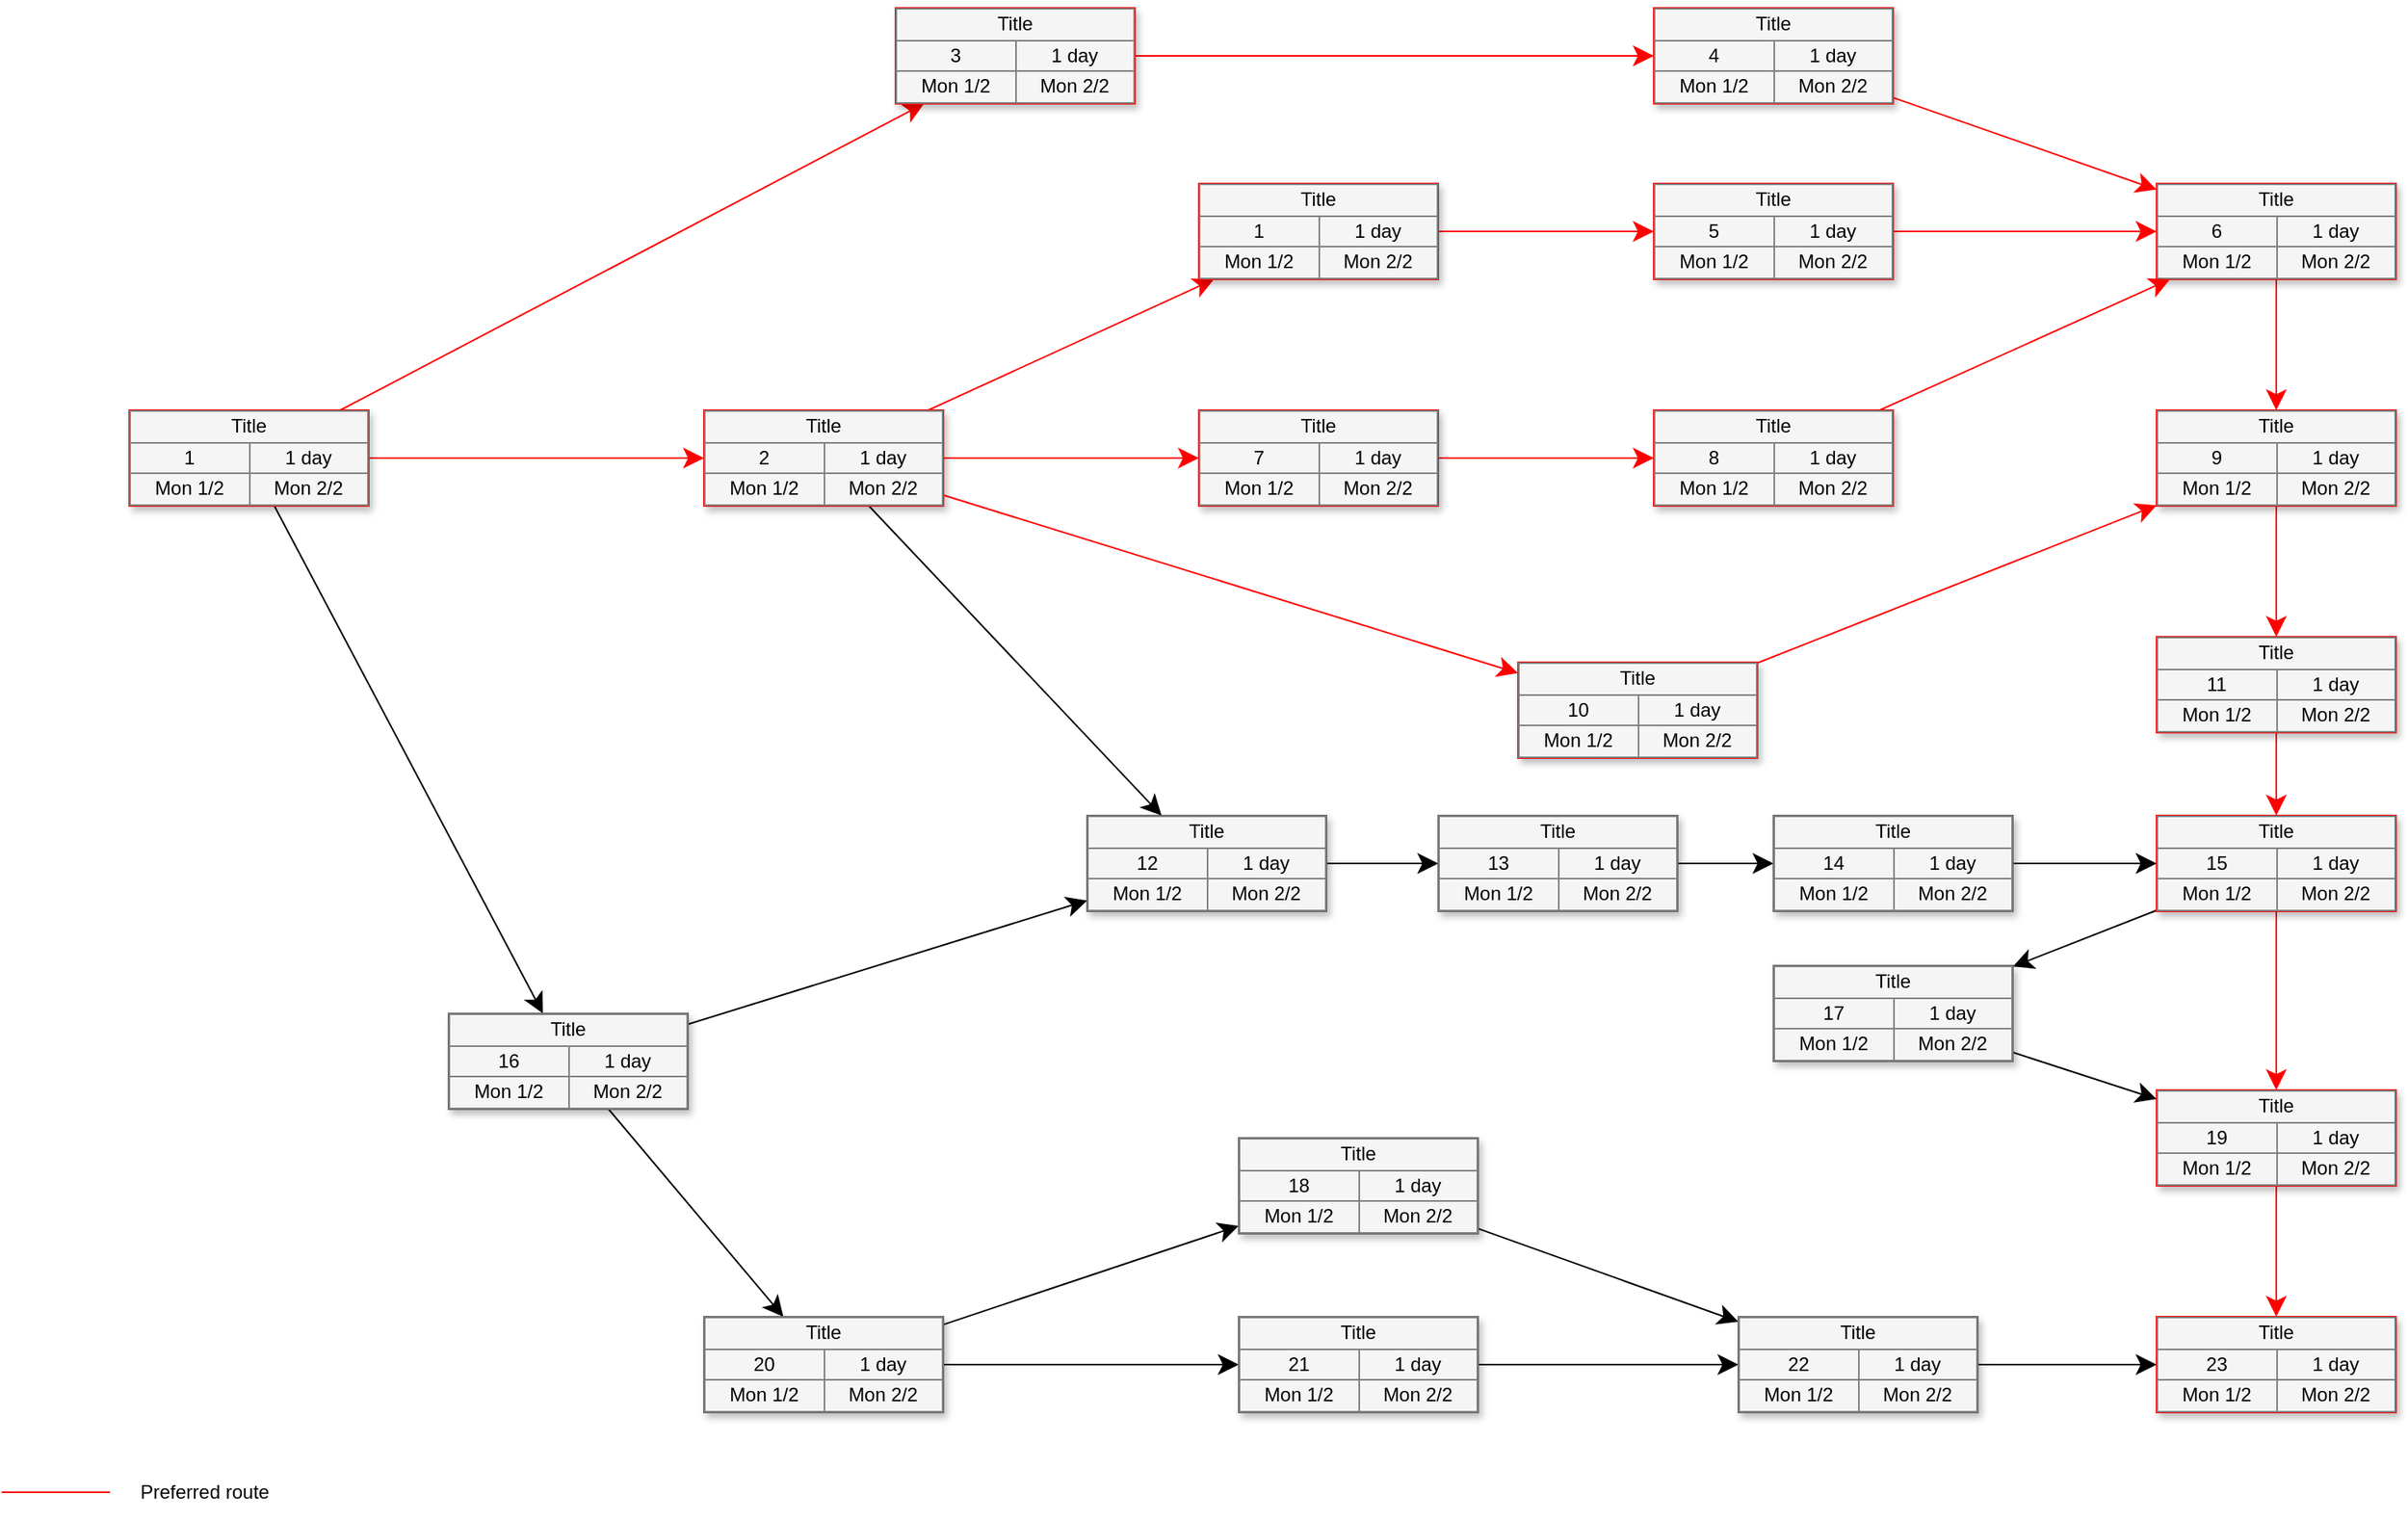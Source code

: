 <mxfile version="14.5.0" type="github"><diagram name="Page-1" id="9c096ad6-e400-ecc8-3e38-643d2caac077"><mxGraphModel dx="1656" dy="822" grid="1" gridSize="10" guides="1" tooltips="1" connect="1" arrows="1" fold="1" page="1" pageScale="1.5" pageWidth="1169" pageHeight="826" background="#ffffff" math="0" shadow="0"><root><mxCell id="0" style=";html=1;"/><mxCell id="1" style=";html=1;" parent="0"/><mxCell id="3cfceab9cabfe5b9-22" style="edgeStyle=none;curved=1;html=1;startSize=10;endArrow=classic;endFill=1;endSize=10;strokeColor=#FF0000;strokeWidth=1;fontSize=12;" parent="1" source="30e23a8a0b95c500-1" target="3cfceab9cabfe5b9-9" edge="1"><mxGeometry relative="1" as="geometry"/></mxCell><mxCell id="3cfceab9cabfe5b9-26" style="edgeStyle=none;curved=1;html=1;startSize=10;endArrow=classic;endFill=1;endSize=10;strokeColor=#FF0000;strokeWidth=1;fontSize=12;" parent="1" source="30e23a8a0b95c500-1" target="3cfceab9cabfe5b9-10" edge="1"><mxGeometry relative="1" as="geometry"/></mxCell><mxCell id="3cfceab9cabfe5b9-37" style="edgeStyle=none;curved=1;html=1;startSize=10;endArrow=classic;endFill=1;endSize=10;strokeWidth=1;fontSize=12;" parent="1" source="30e23a8a0b95c500-1" target="3cfceab9cabfe5b9-11" edge="1"><mxGeometry relative="1" as="geometry"/></mxCell><mxCell id="30e23a8a0b95c500-1" value="&lt;table border=&quot;1&quot; width=&quot;100%&quot; style=&quot;width: 100% ; height: 100% ; border-collapse: collapse&quot;&gt;&lt;tbody&gt;&lt;tr&gt;&lt;td colspan=&quot;2&quot; align=&quot;center&quot;&gt;&lt;font style=&quot;font-size: 12px;&quot;&gt;Title&lt;/font&gt;&lt;/td&gt;&lt;/tr&gt;&lt;tr&gt;&lt;td align=&quot;center&quot;&gt;&lt;font style=&quot;font-size: 12px;&quot;&gt;1&lt;/font&gt;&lt;/td&gt;&lt;td align=&quot;center&quot;&gt;&lt;font style=&quot;font-size: 12px;&quot;&gt;1 day&lt;/font&gt;&lt;/td&gt;&lt;/tr&gt;&lt;tr&gt;&lt;td align=&quot;center&quot;&gt;&lt;font style=&quot;font-size: 12px;&quot;&gt;Mon 1/2&lt;/font&gt;&lt;/td&gt;&lt;td align=&quot;center&quot;&gt;&lt;font style=&quot;font-size: 12px;&quot;&gt;Mon 2/2&lt;/font&gt;&lt;/td&gt;&lt;/tr&gt;&lt;/tbody&gt;&lt;/table&gt;" style="text;html=1;strokeColor=#FF0000;fillColor=#f5f5f5;overflow=fill;rounded=0;shadow=1;fontSize=12;align=center;" parent="1" vertex="1"><mxGeometry x="167" y="432" width="150" height="60" as="geometry"/></mxCell><mxCell id="3cfceab9cabfe5b9-36" style="edgeStyle=none;curved=1;html=1;startSize=10;endArrow=classic;endFill=1;endSize=10;strokeColor=#FF0000;strokeWidth=1;fontSize=12;" parent="1" source="3cfceab9cabfe5b9-2" target="3cfceab9cabfe5b9-16" edge="1"><mxGeometry relative="1" as="geometry"/></mxCell><mxCell id="3cfceab9cabfe5b9-2" value="&lt;table border=&quot;1&quot; width=&quot;100%&quot; style=&quot;width: 100% ; height: 100% ; border-collapse: collapse&quot;&gt;&lt;tbody&gt;&lt;tr&gt;&lt;td colspan=&quot;2&quot; align=&quot;center&quot;&gt;&lt;font style=&quot;font-size: 12px&quot;&gt;Title&lt;/font&gt;&lt;/td&gt;&lt;/tr&gt;&lt;tr&gt;&lt;td align=&quot;center&quot;&gt;19&lt;/td&gt;&lt;td align=&quot;center&quot;&gt;&lt;font style=&quot;font-size: 12px&quot;&gt;1 day&lt;/font&gt;&lt;/td&gt;&lt;/tr&gt;&lt;tr&gt;&lt;td align=&quot;center&quot;&gt;&lt;font style=&quot;font-size: 12px&quot;&gt;Mon 1/2&lt;/font&gt;&lt;/td&gt;&lt;td align=&quot;center&quot;&gt;&lt;font style=&quot;font-size: 12px&quot;&gt;Mon 2/2&lt;/font&gt;&lt;/td&gt;&lt;/tr&gt;&lt;/tbody&gt;&lt;/table&gt;" style="text;html=1;strokeColor=#FF0000;fillColor=#f5f5f5;overflow=fill;rounded=0;shadow=1;fontSize=12;align=center;" parent="1" vertex="1"><mxGeometry x="1437" y="858" width="150" height="60" as="geometry"/></mxCell><mxCell id="3cfceab9cabfe5b9-35" style="edgeStyle=none;curved=1;html=1;startSize=10;endArrow=classic;endFill=1;endSize=10;strokeColor=#FF0000;strokeWidth=1;fontSize=12;" parent="1" source="3cfceab9cabfe5b9-3" target="3cfceab9cabfe5b9-2" edge="1"><mxGeometry relative="1" as="geometry"/></mxCell><mxCell id="3cfceab9cabfe5b9-51" style="edgeStyle=none;curved=1;html=1;startSize=10;endArrow=classic;endFill=1;endSize=10;strokeWidth=1;fontSize=12;" parent="1" source="3cfceab9cabfe5b9-3" target="3cfceab9cabfe5b9-52" edge="1"><mxGeometry relative="1" as="geometry"><mxPoint x="1397" y="700" as="targetPoint"/></mxGeometry></mxCell><mxCell id="3cfceab9cabfe5b9-3" value="&lt;table border=&quot;1&quot; width=&quot;100%&quot; style=&quot;width: 100% ; height: 100% ; border-collapse: collapse&quot;&gt;&lt;tbody&gt;&lt;tr&gt;&lt;td colspan=&quot;2&quot; align=&quot;center&quot;&gt;&lt;font style=&quot;font-size: 12px&quot;&gt;Title&lt;/font&gt;&lt;/td&gt;&lt;/tr&gt;&lt;tr&gt;&lt;td align=&quot;center&quot;&gt;15&lt;/td&gt;&lt;td align=&quot;center&quot;&gt;&lt;font style=&quot;font-size: 12px&quot;&gt;1 day&lt;/font&gt;&lt;/td&gt;&lt;/tr&gt;&lt;tr&gt;&lt;td align=&quot;center&quot;&gt;&lt;font style=&quot;font-size: 12px&quot;&gt;Mon 1/2&lt;/font&gt;&lt;/td&gt;&lt;td align=&quot;center&quot;&gt;&lt;font style=&quot;font-size: 12px&quot;&gt;Mon 2/2&lt;/font&gt;&lt;/td&gt;&lt;/tr&gt;&lt;/tbody&gt;&lt;/table&gt;" style="text;html=1;strokeColor=#FF0000;fillColor=#f5f5f5;overflow=fill;rounded=0;shadow=1;fontSize=12;align=center;" parent="1" vertex="1"><mxGeometry x="1437" y="686" width="150" height="60" as="geometry"/></mxCell><mxCell id="3cfceab9cabfe5b9-34" style="edgeStyle=none;curved=1;html=1;startSize=10;endArrow=classic;endFill=1;endSize=10;strokeColor=#FF0000;strokeWidth=1;fontSize=12;" parent="1" source="3cfceab9cabfe5b9-4" target="3cfceab9cabfe5b9-3" edge="1"><mxGeometry relative="1" as="geometry"/></mxCell><mxCell id="3cfceab9cabfe5b9-4" value="&lt;table border=&quot;1&quot; width=&quot;100%&quot; style=&quot;width: 100% ; height: 100% ; border-collapse: collapse&quot;&gt;&lt;tbody&gt;&lt;tr&gt;&lt;td colspan=&quot;2&quot; align=&quot;center&quot;&gt;&lt;font style=&quot;font-size: 12px&quot;&gt;Title&lt;/font&gt;&lt;/td&gt;&lt;/tr&gt;&lt;tr&gt;&lt;td align=&quot;center&quot;&gt;&lt;font style=&quot;font-size: 12px&quot;&gt;11&lt;/font&gt;&lt;/td&gt;&lt;td align=&quot;center&quot;&gt;&lt;font style=&quot;font-size: 12px&quot;&gt;1 day&lt;/font&gt;&lt;/td&gt;&lt;/tr&gt;&lt;tr&gt;&lt;td align=&quot;center&quot;&gt;&lt;font style=&quot;font-size: 12px&quot;&gt;Mon 1/2&lt;/font&gt;&lt;/td&gt;&lt;td align=&quot;center&quot;&gt;&lt;font style=&quot;font-size: 12px&quot;&gt;Mon 2/2&lt;/font&gt;&lt;/td&gt;&lt;/tr&gt;&lt;/tbody&gt;&lt;/table&gt;" style="text;html=1;strokeColor=#FF0000;fillColor=#f5f5f5;overflow=fill;rounded=0;shadow=1;fontSize=12;align=center;" parent="1" vertex="1"><mxGeometry x="1437" y="574" width="150" height="60" as="geometry"/></mxCell><mxCell id="3cfceab9cabfe5b9-33" style="edgeStyle=none;curved=1;html=1;startSize=10;endArrow=classic;endFill=1;endSize=10;strokeColor=#FF0000;strokeWidth=1;fontSize=12;" parent="1" source="3cfceab9cabfe5b9-5" target="3cfceab9cabfe5b9-4" edge="1"><mxGeometry relative="1" as="geometry"/></mxCell><mxCell id="3cfceab9cabfe5b9-5" value="&lt;table border=&quot;1&quot; width=&quot;100%&quot; style=&quot;width: 100% ; height: 100% ; border-collapse: collapse&quot;&gt;&lt;tbody&gt;&lt;tr&gt;&lt;td colspan=&quot;2&quot; align=&quot;center&quot;&gt;&lt;font style=&quot;font-size: 12px&quot;&gt;Title&lt;/font&gt;&lt;/td&gt;&lt;/tr&gt;&lt;tr&gt;&lt;td align=&quot;center&quot;&gt;9&lt;/td&gt;&lt;td align=&quot;center&quot;&gt;&lt;font style=&quot;font-size: 12px&quot;&gt;1 day&lt;/font&gt;&lt;/td&gt;&lt;/tr&gt;&lt;tr&gt;&lt;td align=&quot;center&quot;&gt;&lt;font style=&quot;font-size: 12px&quot;&gt;Mon 1/2&lt;/font&gt;&lt;/td&gt;&lt;td align=&quot;center&quot;&gt;&lt;font style=&quot;font-size: 12px&quot;&gt;Mon 2/2&lt;/font&gt;&lt;/td&gt;&lt;/tr&gt;&lt;/tbody&gt;&lt;/table&gt;" style="text;html=1;strokeColor=#FF0000;fillColor=#f5f5f5;overflow=fill;rounded=0;shadow=1;fontSize=12;align=center;" parent="1" vertex="1"><mxGeometry x="1437" y="432" width="150" height="60" as="geometry"/></mxCell><mxCell id="3cfceab9cabfe5b9-24" style="edgeStyle=none;curved=1;html=1;startSize=10;endArrow=classic;endFill=1;endSize=10;strokeColor=#FF0000;strokeWidth=1;fontSize=12;" parent="1" source="3cfceab9cabfe5b9-6" target="3cfceab9cabfe5b9-14" edge="1"><mxGeometry relative="1" as="geometry"/></mxCell><mxCell id="3cfceab9cabfe5b9-6" value="&lt;table border=&quot;1&quot; width=&quot;100%&quot; style=&quot;width: 100% ; height: 100% ; border-collapse: collapse&quot;&gt;&lt;tbody&gt;&lt;tr&gt;&lt;td colspan=&quot;2&quot; align=&quot;center&quot;&gt;&lt;font style=&quot;font-size: 12px&quot;&gt;Title&lt;/font&gt;&lt;/td&gt;&lt;/tr&gt;&lt;tr&gt;&lt;td align=&quot;center&quot;&gt;4&lt;/td&gt;&lt;td align=&quot;center&quot;&gt;&lt;font style=&quot;font-size: 12px&quot;&gt;1 day&lt;/font&gt;&lt;/td&gt;&lt;/tr&gt;&lt;tr&gt;&lt;td align=&quot;center&quot;&gt;&lt;font style=&quot;font-size: 12px&quot;&gt;Mon 1/2&lt;/font&gt;&lt;/td&gt;&lt;td align=&quot;center&quot;&gt;&lt;font style=&quot;font-size: 12px&quot;&gt;Mon 2/2&lt;/font&gt;&lt;/td&gt;&lt;/tr&gt;&lt;/tbody&gt;&lt;/table&gt;" style="text;html=1;strokeColor=#FF0000;fillColor=#f5f5f5;overflow=fill;rounded=0;shadow=1;fontSize=12;align=center;" parent="1" vertex="1"><mxGeometry x="1122" y="180" width="150" height="60" as="geometry"/></mxCell><mxCell id="3cfceab9cabfe5b9-48" style="edgeStyle=none;curved=1;html=1;startSize=10;endArrow=classic;endFill=1;endSize=10;strokeWidth=1;fontSize=12;" parent="1" source="3cfceab9cabfe5b9-7" target="3cfceab9cabfe5b9-46" edge="1"><mxGeometry relative="1" as="geometry"/></mxCell><mxCell id="3cfceab9cabfe5b9-7" value="&lt;table border=&quot;1&quot; width=&quot;100%&quot; style=&quot;width: 100% ; height: 100% ; border-collapse: collapse&quot;&gt;&lt;tbody&gt;&lt;tr&gt;&lt;td colspan=&quot;2&quot; align=&quot;center&quot;&gt;&lt;font style=&quot;font-size: 12px&quot;&gt;Title&lt;/font&gt;&lt;/td&gt;&lt;/tr&gt;&lt;tr&gt;&lt;td align=&quot;center&quot;&gt;&lt;font style=&quot;font-size: 12px&quot;&gt;12&lt;/font&gt;&lt;/td&gt;&lt;td align=&quot;center&quot;&gt;&lt;font style=&quot;font-size: 12px&quot;&gt;1 day&lt;/font&gt;&lt;/td&gt;&lt;/tr&gt;&lt;tr&gt;&lt;td align=&quot;center&quot;&gt;&lt;font style=&quot;font-size: 12px&quot;&gt;Mon 1/2&lt;/font&gt;&lt;/td&gt;&lt;td align=&quot;center&quot;&gt;&lt;font style=&quot;font-size: 12px&quot;&gt;Mon 2/2&lt;/font&gt;&lt;/td&gt;&lt;/tr&gt;&lt;/tbody&gt;&lt;/table&gt;" style="text;html=1;strokeColor=#666666;fillColor=#f5f5f5;overflow=fill;rounded=0;shadow=1;fontSize=12;align=center;" parent="1" vertex="1"><mxGeometry x="767" y="686" width="150" height="60" as="geometry"/></mxCell><mxCell id="3cfceab9cabfe5b9-30" style="edgeStyle=none;curved=1;html=1;startSize=10;endArrow=classic;endFill=1;endSize=10;strokeColor=#FF0000;strokeWidth=1;fontSize=12;" parent="1" source="3cfceab9cabfe5b9-8" target="3cfceab9cabfe5b9-18" edge="1"><mxGeometry relative="1" as="geometry"/></mxCell><mxCell id="3cfceab9cabfe5b9-8" value="&lt;table border=&quot;1&quot; width=&quot;100%&quot; style=&quot;width: 100% ; height: 100% ; border-collapse: collapse&quot;&gt;&lt;tbody&gt;&lt;tr&gt;&lt;td colspan=&quot;2&quot; align=&quot;center&quot;&gt;&lt;font style=&quot;font-size: 12px&quot;&gt;Title&lt;/font&gt;&lt;/td&gt;&lt;/tr&gt;&lt;tr&gt;&lt;td align=&quot;center&quot;&gt;7&lt;/td&gt;&lt;td align=&quot;center&quot;&gt;&lt;font style=&quot;font-size: 12px&quot;&gt;1 day&lt;/font&gt;&lt;/td&gt;&lt;/tr&gt;&lt;tr&gt;&lt;td align=&quot;center&quot;&gt;&lt;font style=&quot;font-size: 12px&quot;&gt;Mon 1/2&lt;/font&gt;&lt;/td&gt;&lt;td align=&quot;center&quot;&gt;&lt;font style=&quot;font-size: 12px&quot;&gt;Mon 2/2&lt;/font&gt;&lt;/td&gt;&lt;/tr&gt;&lt;/tbody&gt;&lt;/table&gt;" style="text;html=1;strokeColor=#FF0000;fillColor=#f5f5f5;overflow=fill;rounded=0;shadow=1;fontSize=12;align=center;" parent="1" vertex="1"><mxGeometry x="837" y="432" width="150" height="60" as="geometry"/></mxCell><mxCell id="3cfceab9cabfe5b9-23" style="edgeStyle=none;curved=1;html=1;startSize=10;endArrow=classic;endFill=1;endSize=10;strokeColor=#FF0000;strokeWidth=1;fontSize=12;" parent="1" source="3cfceab9cabfe5b9-9" target="3cfceab9cabfe5b9-6" edge="1"><mxGeometry relative="1" as="geometry"/></mxCell><mxCell id="3cfceab9cabfe5b9-9" value="&lt;table border=&quot;1&quot; width=&quot;100%&quot; style=&quot;width: 100% ; height: 100% ; border-collapse: collapse&quot;&gt;&lt;tbody&gt;&lt;tr&gt;&lt;td colspan=&quot;2&quot; align=&quot;center&quot;&gt;&lt;font style=&quot;font-size: 12px&quot;&gt;Title&lt;/font&gt;&lt;/td&gt;&lt;/tr&gt;&lt;tr&gt;&lt;td align=&quot;center&quot;&gt;3&lt;/td&gt;&lt;td align=&quot;center&quot;&gt;&lt;font style=&quot;font-size: 12px&quot;&gt;1 day&lt;/font&gt;&lt;/td&gt;&lt;/tr&gt;&lt;tr&gt;&lt;td align=&quot;center&quot;&gt;&lt;font style=&quot;font-size: 12px&quot;&gt;Mon 1/2&lt;/font&gt;&lt;/td&gt;&lt;td align=&quot;center&quot;&gt;&lt;font style=&quot;font-size: 12px&quot;&gt;Mon 2/2&lt;/font&gt;&lt;/td&gt;&lt;/tr&gt;&lt;/tbody&gt;&lt;/table&gt;" style="text;html=1;strokeColor=#FF0000;fillColor=#f5f5f5;overflow=fill;rounded=0;shadow=1;fontSize=12;align=center;" parent="1" vertex="1"><mxGeometry x="647" y="180" width="150" height="60" as="geometry"/></mxCell><mxCell id="3cfceab9cabfe5b9-27" style="edgeStyle=none;curved=1;html=1;startSize=10;endArrow=classic;endFill=1;endSize=10;strokeColor=#FF0000;strokeWidth=1;fontSize=12;" parent="1" source="3cfceab9cabfe5b9-10" target="3cfceab9cabfe5b9-12" edge="1"><mxGeometry relative="1" as="geometry"/></mxCell><mxCell id="3cfceab9cabfe5b9-29" style="edgeStyle=none;curved=1;html=1;startSize=10;endArrow=classic;endFill=1;endSize=10;strokeColor=#FF0000;strokeWidth=1;fontSize=12;" parent="1" source="3cfceab9cabfe5b9-10" target="3cfceab9cabfe5b9-8" edge="1"><mxGeometry relative="1" as="geometry"/></mxCell><mxCell id="3cfceab9cabfe5b9-43" style="edgeStyle=none;curved=1;html=1;startSize=10;endArrow=classic;endFill=1;endSize=10;strokeColor=#FF0000;strokeWidth=1;fontSize=12;" parent="1" source="3cfceab9cabfe5b9-10" target="3cfceab9cabfe5b9-13" edge="1"><mxGeometry relative="1" as="geometry"/></mxCell><mxCell id="3cfceab9cabfe5b9-45" style="edgeStyle=none;curved=1;html=1;startSize=10;endArrow=classic;endFill=1;endSize=10;strokeWidth=1;fontSize=12;" parent="1" source="3cfceab9cabfe5b9-10" target="3cfceab9cabfe5b9-7" edge="1"><mxGeometry relative="1" as="geometry"/></mxCell><mxCell id="3cfceab9cabfe5b9-10" value="&lt;table border=&quot;1&quot; width=&quot;100%&quot; style=&quot;width: 100% ; height: 100% ; border-collapse: collapse&quot;&gt;&lt;tbody&gt;&lt;tr&gt;&lt;td colspan=&quot;2&quot; align=&quot;center&quot;&gt;&lt;font style=&quot;font-size: 12px&quot;&gt;Title&lt;/font&gt;&lt;/td&gt;&lt;/tr&gt;&lt;tr&gt;&lt;td align=&quot;center&quot;&gt;2&lt;/td&gt;&lt;td align=&quot;center&quot;&gt;&lt;font style=&quot;font-size: 12px&quot;&gt;1 day&lt;/font&gt;&lt;/td&gt;&lt;/tr&gt;&lt;tr&gt;&lt;td align=&quot;center&quot;&gt;&lt;font style=&quot;font-size: 12px&quot;&gt;Mon 1/2&lt;/font&gt;&lt;/td&gt;&lt;td align=&quot;center&quot;&gt;&lt;font style=&quot;font-size: 12px&quot;&gt;Mon 2/2&lt;/font&gt;&lt;/td&gt;&lt;/tr&gt;&lt;/tbody&gt;&lt;/table&gt;" style="text;html=1;strokeColor=#FF0000;fillColor=#f5f5f5;overflow=fill;rounded=0;shadow=1;fontSize=12;align=center;" parent="1" vertex="1"><mxGeometry x="527" y="432.0" width="150" height="60" as="geometry"/></mxCell><mxCell id="3cfceab9cabfe5b9-38" style="edgeStyle=none;curved=1;html=1;startSize=10;endArrow=classic;endFill=1;endSize=10;strokeWidth=1;fontSize=12;" parent="1" source="3cfceab9cabfe5b9-11" target="3cfceab9cabfe5b9-15" edge="1"><mxGeometry relative="1" as="geometry"/></mxCell><mxCell id="3cfceab9cabfe5b9-58" style="edgeStyle=none;curved=1;html=1;startSize=10;endArrow=classic;endFill=1;endSize=10;strokeWidth=1;fontSize=12;" parent="1" source="3cfceab9cabfe5b9-11" target="3cfceab9cabfe5b9-7" edge="1"><mxGeometry relative="1" as="geometry"/></mxCell><mxCell id="3cfceab9cabfe5b9-11" value="&lt;table border=&quot;1&quot; width=&quot;100%&quot; style=&quot;width: 100% ; height: 100% ; border-collapse: collapse&quot;&gt;&lt;tbody&gt;&lt;tr&gt;&lt;td colspan=&quot;2&quot; align=&quot;center&quot;&gt;&lt;font style=&quot;font-size: 12px&quot;&gt;Title&lt;/font&gt;&lt;/td&gt;&lt;/tr&gt;&lt;tr&gt;&lt;td align=&quot;center&quot;&gt;16&lt;/td&gt;&lt;td align=&quot;center&quot;&gt;&lt;font style=&quot;font-size: 12px&quot;&gt;1 day&lt;/font&gt;&lt;/td&gt;&lt;/tr&gt;&lt;tr&gt;&lt;td align=&quot;center&quot;&gt;&lt;font style=&quot;font-size: 12px&quot;&gt;Mon 1/2&lt;/font&gt;&lt;/td&gt;&lt;td align=&quot;center&quot;&gt;&lt;font style=&quot;font-size: 12px&quot;&gt;Mon 2/2&lt;/font&gt;&lt;/td&gt;&lt;/tr&gt;&lt;/tbody&gt;&lt;/table&gt;" style="text;html=1;strokeColor=#666666;fillColor=#f5f5f5;overflow=fill;rounded=0;shadow=1;fontSize=12;align=center;" parent="1" vertex="1"><mxGeometry x="367" y="810" width="150" height="60" as="geometry"/></mxCell><mxCell id="3cfceab9cabfe5b9-28" style="edgeStyle=none;curved=1;html=1;startSize=10;endArrow=classic;endFill=1;endSize=10;strokeColor=#FF0000;strokeWidth=1;fontSize=12;" parent="1" source="3cfceab9cabfe5b9-12" target="3cfceab9cabfe5b9-17" edge="1"><mxGeometry relative="1" as="geometry"/></mxCell><mxCell id="3cfceab9cabfe5b9-12" value="&lt;table border=&quot;1&quot; width=&quot;100%&quot; style=&quot;width: 100% ; height: 100% ; border-collapse: collapse&quot;&gt;&lt;tbody&gt;&lt;tr&gt;&lt;td colspan=&quot;2&quot; align=&quot;center&quot;&gt;&lt;font style=&quot;font-size: 12px;&quot;&gt;Title&lt;/font&gt;&lt;/td&gt;&lt;/tr&gt;&lt;tr&gt;&lt;td align=&quot;center&quot;&gt;&lt;font style=&quot;font-size: 12px;&quot;&gt;1&lt;/font&gt;&lt;/td&gt;&lt;td align=&quot;center&quot;&gt;&lt;font style=&quot;font-size: 12px;&quot;&gt;1 day&lt;/font&gt;&lt;/td&gt;&lt;/tr&gt;&lt;tr&gt;&lt;td align=&quot;center&quot;&gt;&lt;font style=&quot;font-size: 12px;&quot;&gt;Mon 1/2&lt;/font&gt;&lt;/td&gt;&lt;td align=&quot;center&quot;&gt;&lt;font style=&quot;font-size: 12px;&quot;&gt;Mon 2/2&lt;/font&gt;&lt;/td&gt;&lt;/tr&gt;&lt;/tbody&gt;&lt;/table&gt;" style="text;html=1;strokeColor=#FF0000;fillColor=#f5f5f5;overflow=fill;rounded=0;shadow=1;fontSize=12;align=center;" parent="1" vertex="1"><mxGeometry x="837" y="290" width="150" height="60" as="geometry"/></mxCell><mxCell id="3cfceab9cabfe5b9-44" style="edgeStyle=none;curved=1;html=1;startSize=10;endArrow=classic;endFill=1;endSize=10;strokeColor=#FF0000;strokeWidth=1;fontSize=12;" parent="1" source="3cfceab9cabfe5b9-13" target="3cfceab9cabfe5b9-5" edge="1"><mxGeometry relative="1" as="geometry"/></mxCell><mxCell id="3cfceab9cabfe5b9-13" value="&lt;table border=&quot;1&quot; width=&quot;100%&quot; style=&quot;width: 100% ; height: 100% ; border-collapse: collapse&quot;&gt;&lt;tbody&gt;&lt;tr&gt;&lt;td colspan=&quot;2&quot; align=&quot;center&quot;&gt;&lt;font style=&quot;font-size: 12px&quot;&gt;Title&lt;/font&gt;&lt;/td&gt;&lt;/tr&gt;&lt;tr&gt;&lt;td align=&quot;center&quot;&gt;10&lt;/td&gt;&lt;td align=&quot;center&quot;&gt;&lt;font style=&quot;font-size: 12px&quot;&gt;1 day&lt;/font&gt;&lt;/td&gt;&lt;/tr&gt;&lt;tr&gt;&lt;td align=&quot;center&quot;&gt;&lt;font style=&quot;font-size: 12px&quot;&gt;Mon 1/2&lt;/font&gt;&lt;/td&gt;&lt;td align=&quot;center&quot;&gt;&lt;font style=&quot;font-size: 12px&quot;&gt;Mon 2/2&lt;/font&gt;&lt;/td&gt;&lt;/tr&gt;&lt;/tbody&gt;&lt;/table&gt;" style="text;html=1;strokeColor=#FF0000;fillColor=#f5f5f5;overflow=fill;rounded=0;shadow=1;fontSize=12;align=center;" parent="1" vertex="1"><mxGeometry x="1037" y="590" width="150" height="60" as="geometry"/></mxCell><mxCell id="3cfceab9cabfe5b9-32" style="edgeStyle=none;curved=1;html=1;startSize=10;endArrow=classic;endFill=1;endSize=10;strokeColor=#FF0000;strokeWidth=1;fontSize=12;" parent="1" source="3cfceab9cabfe5b9-14" target="3cfceab9cabfe5b9-5" edge="1"><mxGeometry relative="1" as="geometry"/></mxCell><mxCell id="3cfceab9cabfe5b9-14" value="&lt;table border=&quot;1&quot; width=&quot;100%&quot; style=&quot;width: 100% ; height: 100% ; border-collapse: collapse&quot;&gt;&lt;tbody&gt;&lt;tr&gt;&lt;td colspan=&quot;2&quot; align=&quot;center&quot;&gt;&lt;font style=&quot;font-size: 12px&quot;&gt;Title&lt;/font&gt;&lt;/td&gt;&lt;/tr&gt;&lt;tr&gt;&lt;td align=&quot;center&quot;&gt;6&lt;/td&gt;&lt;td align=&quot;center&quot;&gt;&lt;font style=&quot;font-size: 12px&quot;&gt;1 day&lt;/font&gt;&lt;/td&gt;&lt;/tr&gt;&lt;tr&gt;&lt;td align=&quot;center&quot;&gt;&lt;font style=&quot;font-size: 12px&quot;&gt;Mon 1/2&lt;/font&gt;&lt;/td&gt;&lt;td align=&quot;center&quot;&gt;&lt;font style=&quot;font-size: 12px&quot;&gt;Mon 2/2&lt;/font&gt;&lt;/td&gt;&lt;/tr&gt;&lt;/tbody&gt;&lt;/table&gt;" style="text;html=1;strokeColor=#FF0000;fillColor=#f5f5f5;overflow=fill;rounded=0;shadow=1;fontSize=12;align=center;" parent="1" vertex="1"><mxGeometry x="1437" y="290" width="150" height="60" as="geometry"/></mxCell><mxCell id="3cfceab9cabfe5b9-39" style="edgeStyle=none;curved=1;html=1;startSize=10;endArrow=classic;endFill=1;endSize=10;strokeWidth=1;fontSize=12;" parent="1" source="3cfceab9cabfe5b9-15" target="3cfceab9cabfe5b9-20" edge="1"><mxGeometry relative="1" as="geometry"/></mxCell><mxCell id="3cfceab9cabfe5b9-56" style="edgeStyle=none;curved=1;html=1;startSize=10;endArrow=classic;endFill=1;endSize=10;strokeWidth=1;fontSize=12;" parent="1" source="3cfceab9cabfe5b9-15" target="3cfceab9cabfe5b9-19" edge="1"><mxGeometry relative="1" as="geometry"/></mxCell><mxCell id="3cfceab9cabfe5b9-15" value="&lt;table border=&quot;1&quot; width=&quot;100%&quot; style=&quot;width: 100% ; height: 100% ; border-collapse: collapse&quot;&gt;&lt;tbody&gt;&lt;tr&gt;&lt;td colspan=&quot;2&quot; align=&quot;center&quot;&gt;&lt;font style=&quot;font-size: 12px&quot;&gt;Title&lt;/font&gt;&lt;/td&gt;&lt;/tr&gt;&lt;tr&gt;&lt;td align=&quot;center&quot;&gt;20&lt;/td&gt;&lt;td align=&quot;center&quot;&gt;&lt;font style=&quot;font-size: 12px&quot;&gt;1 day&lt;/font&gt;&lt;/td&gt;&lt;/tr&gt;&lt;tr&gt;&lt;td align=&quot;center&quot;&gt;&lt;font style=&quot;font-size: 12px&quot;&gt;Mon 1/2&lt;/font&gt;&lt;/td&gt;&lt;td align=&quot;center&quot;&gt;&lt;font style=&quot;font-size: 12px&quot;&gt;Mon 2/2&lt;/font&gt;&lt;/td&gt;&lt;/tr&gt;&lt;/tbody&gt;&lt;/table&gt;" style="text;html=1;strokeColor=#666666;fillColor=#f5f5f5;overflow=fill;rounded=0;shadow=1;fontSize=12;align=center;" parent="1" vertex="1"><mxGeometry x="527" y="1000" width="150" height="60" as="geometry"/></mxCell><mxCell id="3cfceab9cabfe5b9-16" value="&lt;table border=&quot;1&quot; width=&quot;100%&quot; style=&quot;width: 100% ; height: 100% ; border-collapse: collapse&quot;&gt;&lt;tbody&gt;&lt;tr&gt;&lt;td colspan=&quot;2&quot; align=&quot;center&quot;&gt;&lt;font style=&quot;font-size: 12px&quot;&gt;Title&lt;/font&gt;&lt;/td&gt;&lt;/tr&gt;&lt;tr&gt;&lt;td align=&quot;center&quot;&gt;23&lt;/td&gt;&lt;td align=&quot;center&quot;&gt;&lt;font style=&quot;font-size: 12px&quot;&gt;1 day&lt;/font&gt;&lt;/td&gt;&lt;/tr&gt;&lt;tr&gt;&lt;td align=&quot;center&quot;&gt;&lt;font style=&quot;font-size: 12px&quot;&gt;Mon 1/2&lt;/font&gt;&lt;/td&gt;&lt;td align=&quot;center&quot;&gt;&lt;font style=&quot;font-size: 12px&quot;&gt;Mon 2/2&lt;/font&gt;&lt;/td&gt;&lt;/tr&gt;&lt;/tbody&gt;&lt;/table&gt;" style="text;html=1;strokeColor=#FF0000;fillColor=#f5f5f5;overflow=fill;rounded=0;shadow=1;fontSize=12;align=center;" parent="1" vertex="1"><mxGeometry x="1437" y="1000" width="150" height="60" as="geometry"/></mxCell><mxCell id="3cfceab9cabfe5b9-25" style="edgeStyle=none;curved=1;html=1;startSize=10;endArrow=classic;endFill=1;endSize=10;strokeColor=#FF0000;strokeWidth=1;fontSize=12;" parent="1" source="3cfceab9cabfe5b9-17" target="3cfceab9cabfe5b9-14" edge="1"><mxGeometry relative="1" as="geometry"/></mxCell><mxCell id="3cfceab9cabfe5b9-17" value="&lt;table border=&quot;1&quot; width=&quot;100%&quot; style=&quot;width: 100% ; height: 100% ; border-collapse: collapse&quot;&gt;&lt;tbody&gt;&lt;tr&gt;&lt;td colspan=&quot;2&quot; align=&quot;center&quot;&gt;&lt;font style=&quot;font-size: 12px&quot;&gt;Title&lt;/font&gt;&lt;/td&gt;&lt;/tr&gt;&lt;tr&gt;&lt;td align=&quot;center&quot;&gt;5&lt;/td&gt;&lt;td align=&quot;center&quot;&gt;&lt;font style=&quot;font-size: 12px&quot;&gt;1 day&lt;/font&gt;&lt;/td&gt;&lt;/tr&gt;&lt;tr&gt;&lt;td align=&quot;center&quot;&gt;&lt;font style=&quot;font-size: 12px&quot;&gt;Mon 1/2&lt;/font&gt;&lt;/td&gt;&lt;td align=&quot;center&quot;&gt;&lt;font style=&quot;font-size: 12px&quot;&gt;Mon 2/2&lt;/font&gt;&lt;/td&gt;&lt;/tr&gt;&lt;/tbody&gt;&lt;/table&gt;" style="text;html=1;strokeColor=#FF0000;fillColor=#f5f5f5;overflow=fill;rounded=0;shadow=1;fontSize=12;align=center;" parent="1" vertex="1"><mxGeometry x="1122" y="290" width="150" height="60" as="geometry"/></mxCell><mxCell id="3cfceab9cabfe5b9-31" style="edgeStyle=none;curved=1;html=1;startSize=10;endArrow=classic;endFill=1;endSize=10;strokeColor=#FF0000;strokeWidth=1;fontSize=12;" parent="1" source="3cfceab9cabfe5b9-18" target="3cfceab9cabfe5b9-14" edge="1"><mxGeometry relative="1" as="geometry"/></mxCell><mxCell id="3cfceab9cabfe5b9-18" value="&lt;table border=&quot;1&quot; width=&quot;100%&quot; style=&quot;width: 100% ; height: 100% ; border-collapse: collapse&quot;&gt;&lt;tbody&gt;&lt;tr&gt;&lt;td colspan=&quot;2&quot; align=&quot;center&quot;&gt;&lt;font style=&quot;font-size: 12px&quot;&gt;Title&lt;/font&gt;&lt;/td&gt;&lt;/tr&gt;&lt;tr&gt;&lt;td align=&quot;center&quot;&gt;8&lt;/td&gt;&lt;td align=&quot;center&quot;&gt;&lt;font style=&quot;font-size: 12px&quot;&gt;1 day&lt;/font&gt;&lt;/td&gt;&lt;/tr&gt;&lt;tr&gt;&lt;td align=&quot;center&quot;&gt;&lt;font style=&quot;font-size: 12px&quot;&gt;Mon 1/2&lt;/font&gt;&lt;/td&gt;&lt;td align=&quot;center&quot;&gt;&lt;font style=&quot;font-size: 12px&quot;&gt;Mon 2/2&lt;/font&gt;&lt;/td&gt;&lt;/tr&gt;&lt;/tbody&gt;&lt;/table&gt;" style="text;html=1;strokeColor=#FF0000;fillColor=#f5f5f5;overflow=fill;rounded=0;shadow=1;fontSize=12;align=center;" parent="1" vertex="1"><mxGeometry x="1122" y="432" width="150" height="60" as="geometry"/></mxCell><mxCell id="3cfceab9cabfe5b9-57" style="edgeStyle=none;curved=1;html=1;startSize=10;endArrow=classic;endFill=1;endSize=10;strokeWidth=1;fontSize=12;" parent="1" source="3cfceab9cabfe5b9-19" target="3cfceab9cabfe5b9-21" edge="1"><mxGeometry relative="1" as="geometry"/></mxCell><mxCell id="3cfceab9cabfe5b9-19" value="&lt;table border=&quot;1&quot; width=&quot;100%&quot; style=&quot;width: 100% ; height: 100% ; border-collapse: collapse&quot;&gt;&lt;tbody&gt;&lt;tr&gt;&lt;td colspan=&quot;2&quot; align=&quot;center&quot;&gt;&lt;font style=&quot;font-size: 12px&quot;&gt;Title&lt;/font&gt;&lt;/td&gt;&lt;/tr&gt;&lt;tr&gt;&lt;td align=&quot;center&quot;&gt;18&lt;/td&gt;&lt;td align=&quot;center&quot;&gt;&lt;font style=&quot;font-size: 12px&quot;&gt;1 day&lt;/font&gt;&lt;/td&gt;&lt;/tr&gt;&lt;tr&gt;&lt;td align=&quot;center&quot;&gt;&lt;font style=&quot;font-size: 12px&quot;&gt;Mon 1/2&lt;/font&gt;&lt;/td&gt;&lt;td align=&quot;center&quot;&gt;&lt;font style=&quot;font-size: 12px&quot;&gt;Mon 2/2&lt;/font&gt;&lt;/td&gt;&lt;/tr&gt;&lt;/tbody&gt;&lt;/table&gt;" style="text;html=1;strokeColor=#666666;fillColor=#f5f5f5;overflow=fill;rounded=0;shadow=1;fontSize=12;align=center;" parent="1" vertex="1"><mxGeometry x="862" y="888" width="150" height="60" as="geometry"/></mxCell><mxCell id="3cfceab9cabfe5b9-40" style="edgeStyle=none;curved=1;html=1;startSize=10;endArrow=classic;endFill=1;endSize=10;strokeWidth=1;fontSize=12;" parent="1" source="3cfceab9cabfe5b9-20" target="3cfceab9cabfe5b9-21" edge="1"><mxGeometry relative="1" as="geometry"/></mxCell><mxCell id="3cfceab9cabfe5b9-20" value="&lt;table border=&quot;1&quot; width=&quot;100%&quot; style=&quot;width: 100% ; height: 100% ; border-collapse: collapse&quot;&gt;&lt;tbody&gt;&lt;tr&gt;&lt;td colspan=&quot;2&quot; align=&quot;center&quot;&gt;&lt;font style=&quot;font-size: 12px&quot;&gt;Title&lt;/font&gt;&lt;/td&gt;&lt;/tr&gt;&lt;tr&gt;&lt;td align=&quot;center&quot;&gt;21&lt;/td&gt;&lt;td align=&quot;center&quot;&gt;&lt;font style=&quot;font-size: 12px&quot;&gt;1 day&lt;/font&gt;&lt;/td&gt;&lt;/tr&gt;&lt;tr&gt;&lt;td align=&quot;center&quot;&gt;&lt;font style=&quot;font-size: 12px&quot;&gt;Mon 1/2&lt;/font&gt;&lt;/td&gt;&lt;td align=&quot;center&quot;&gt;&lt;font style=&quot;font-size: 12px&quot;&gt;Mon 2/2&lt;/font&gt;&lt;/td&gt;&lt;/tr&gt;&lt;/tbody&gt;&lt;/table&gt;" style="text;html=1;strokeColor=#666666;fillColor=#f5f5f5;overflow=fill;rounded=0;shadow=1;fontSize=12;align=center;" parent="1" vertex="1"><mxGeometry x="862" y="1000" width="150" height="60" as="geometry"/></mxCell><mxCell id="3cfceab9cabfe5b9-41" style="edgeStyle=none;curved=1;html=1;startSize=10;endArrow=classic;endFill=1;endSize=10;strokeWidth=1;fontSize=12;" parent="1" source="3cfceab9cabfe5b9-21" target="3cfceab9cabfe5b9-16" edge="1"><mxGeometry relative="1" as="geometry"/></mxCell><mxCell id="3cfceab9cabfe5b9-21" value="&lt;table border=&quot;1&quot; width=&quot;100%&quot; style=&quot;width: 100% ; height: 100% ; border-collapse: collapse&quot;&gt;&lt;tbody&gt;&lt;tr&gt;&lt;td colspan=&quot;2&quot; align=&quot;center&quot;&gt;&lt;font style=&quot;font-size: 12px&quot;&gt;Title&lt;/font&gt;&lt;/td&gt;&lt;/tr&gt;&lt;tr&gt;&lt;td align=&quot;center&quot;&gt;22&lt;/td&gt;&lt;td align=&quot;center&quot;&gt;&lt;font style=&quot;font-size: 12px&quot;&gt;1 day&lt;/font&gt;&lt;/td&gt;&lt;/tr&gt;&lt;tr&gt;&lt;td align=&quot;center&quot;&gt;&lt;font style=&quot;font-size: 12px&quot;&gt;Mon 1/2&lt;/font&gt;&lt;/td&gt;&lt;td align=&quot;center&quot;&gt;&lt;font style=&quot;font-size: 12px&quot;&gt;Mon 2/2&lt;/font&gt;&lt;/td&gt;&lt;/tr&gt;&lt;/tbody&gt;&lt;/table&gt;" style="text;html=1;strokeColor=#666666;fillColor=#f5f5f5;overflow=fill;rounded=0;shadow=1;fontSize=12;align=center;" parent="1" vertex="1"><mxGeometry x="1175" y="1000" width="150" height="60" as="geometry"/></mxCell><mxCell id="3cfceab9cabfe5b9-49" style="edgeStyle=none;curved=1;html=1;startSize=10;endArrow=classic;endFill=1;endSize=10;strokeWidth=1;fontSize=12;" parent="1" source="3cfceab9cabfe5b9-46" target="3cfceab9cabfe5b9-47" edge="1"><mxGeometry relative="1" as="geometry"/></mxCell><mxCell id="3cfceab9cabfe5b9-46" value="&lt;table border=&quot;1&quot; width=&quot;100%&quot; style=&quot;width: 100% ; height: 100% ; border-collapse: collapse&quot;&gt;&lt;tbody&gt;&lt;tr&gt;&lt;td colspan=&quot;2&quot; align=&quot;center&quot;&gt;&lt;font style=&quot;font-size: 12px&quot;&gt;Title&lt;/font&gt;&lt;/td&gt;&lt;/tr&gt;&lt;tr&gt;&lt;td align=&quot;center&quot;&gt;&lt;font style=&quot;font-size: 12px&quot;&gt;13&lt;/font&gt;&lt;/td&gt;&lt;td align=&quot;center&quot;&gt;&lt;font style=&quot;font-size: 12px&quot;&gt;1 day&lt;/font&gt;&lt;/td&gt;&lt;/tr&gt;&lt;tr&gt;&lt;td align=&quot;center&quot;&gt;&lt;font style=&quot;font-size: 12px&quot;&gt;Mon 1/2&lt;/font&gt;&lt;/td&gt;&lt;td align=&quot;center&quot;&gt;&lt;font style=&quot;font-size: 12px&quot;&gt;Mon 2/2&lt;/font&gt;&lt;/td&gt;&lt;/tr&gt;&lt;/tbody&gt;&lt;/table&gt;" style="text;html=1;strokeColor=#666666;fillColor=#f5f5f5;overflow=fill;rounded=0;shadow=1;fontSize=12;align=center;" parent="1" vertex="1"><mxGeometry x="987" y="686" width="150" height="60" as="geometry"/></mxCell><mxCell id="3cfceab9cabfe5b9-50" style="edgeStyle=none;curved=1;html=1;startSize=10;endArrow=classic;endFill=1;endSize=10;strokeWidth=1;fontSize=12;" parent="1" source="3cfceab9cabfe5b9-47" target="3cfceab9cabfe5b9-3" edge="1"><mxGeometry relative="1" as="geometry"/></mxCell><mxCell id="3cfceab9cabfe5b9-47" value="&lt;table border=&quot;1&quot; width=&quot;100%&quot; style=&quot;width: 100% ; height: 100% ; border-collapse: collapse&quot;&gt;&lt;tbody&gt;&lt;tr&gt;&lt;td colspan=&quot;2&quot; align=&quot;center&quot;&gt;&lt;font style=&quot;font-size: 12px&quot;&gt;Title&lt;/font&gt;&lt;/td&gt;&lt;/tr&gt;&lt;tr&gt;&lt;td align=&quot;center&quot;&gt;14&lt;/td&gt;&lt;td align=&quot;center&quot;&gt;&lt;font style=&quot;font-size: 12px&quot;&gt;1 day&lt;/font&gt;&lt;/td&gt;&lt;/tr&gt;&lt;tr&gt;&lt;td align=&quot;center&quot;&gt;&lt;font style=&quot;font-size: 12px&quot;&gt;Mon 1/2&lt;/font&gt;&lt;/td&gt;&lt;td align=&quot;center&quot;&gt;&lt;font style=&quot;font-size: 12px&quot;&gt;Mon 2/2&lt;/font&gt;&lt;/td&gt;&lt;/tr&gt;&lt;/tbody&gt;&lt;/table&gt;" style="text;html=1;strokeColor=#666666;fillColor=#f5f5f5;overflow=fill;rounded=0;shadow=1;fontSize=12;align=center;" parent="1" vertex="1"><mxGeometry x="1197" y="686" width="150" height="60" as="geometry"/></mxCell><mxCell id="3cfceab9cabfe5b9-54" style="edgeStyle=none;curved=1;html=1;startSize=10;endArrow=classic;endFill=1;endSize=10;strokeWidth=1;fontSize=12;" parent="1" source="3cfceab9cabfe5b9-52" target="3cfceab9cabfe5b9-2" edge="1"><mxGeometry relative="1" as="geometry"/></mxCell><mxCell id="3cfceab9cabfe5b9-52" value="&lt;table border=&quot;1&quot; width=&quot;100%&quot; style=&quot;width: 100% ; height: 100% ; border-collapse: collapse&quot;&gt;&lt;tbody&gt;&lt;tr&gt;&lt;td colspan=&quot;2&quot; align=&quot;center&quot;&gt;&lt;font style=&quot;font-size: 12px&quot;&gt;Title&lt;/font&gt;&lt;/td&gt;&lt;/tr&gt;&lt;tr&gt;&lt;td align=&quot;center&quot;&gt;17&lt;/td&gt;&lt;td align=&quot;center&quot;&gt;&lt;font style=&quot;font-size: 12px&quot;&gt;1 day&lt;/font&gt;&lt;/td&gt;&lt;/tr&gt;&lt;tr&gt;&lt;td align=&quot;center&quot;&gt;&lt;font style=&quot;font-size: 12px&quot;&gt;Mon 1/2&lt;/font&gt;&lt;/td&gt;&lt;td align=&quot;center&quot;&gt;&lt;font style=&quot;font-size: 12px&quot;&gt;Mon 2/2&lt;/font&gt;&lt;/td&gt;&lt;/tr&gt;&lt;/tbody&gt;&lt;/table&gt;" style="text;html=1;strokeColor=#666666;fillColor=#f5f5f5;overflow=fill;rounded=0;shadow=1;fontSize=12;align=center;" parent="1" vertex="1"><mxGeometry x="1197" y="780" width="150" height="60" as="geometry"/></mxCell><mxCell id="3cfceab9cabfe5b9-59" value="" style="line;strokeWidth=1;html=1;rounded=1;fontSize=12;align=center;verticalAlign=middle;strokeColor=#FF0000;endFill=1;endArrow=classic;endSize=10;startSize=10;" parent="1" vertex="1"><mxGeometry x="87" y="1105" width="68" height="10" as="geometry"/></mxCell><mxCell id="3cfceab9cabfe5b9-60" value="Preferred route" style="text;html=1;strokeColor=none;fillColor=none;align=left;verticalAlign=middle;whiteSpace=wrap;rounded=0;shadow=1;fontSize=12;" parent="1" vertex="1"><mxGeometry x="172" y="1100" width="143" height="20" as="geometry"/></mxCell></root></mxGraphModel></diagram></mxfile>